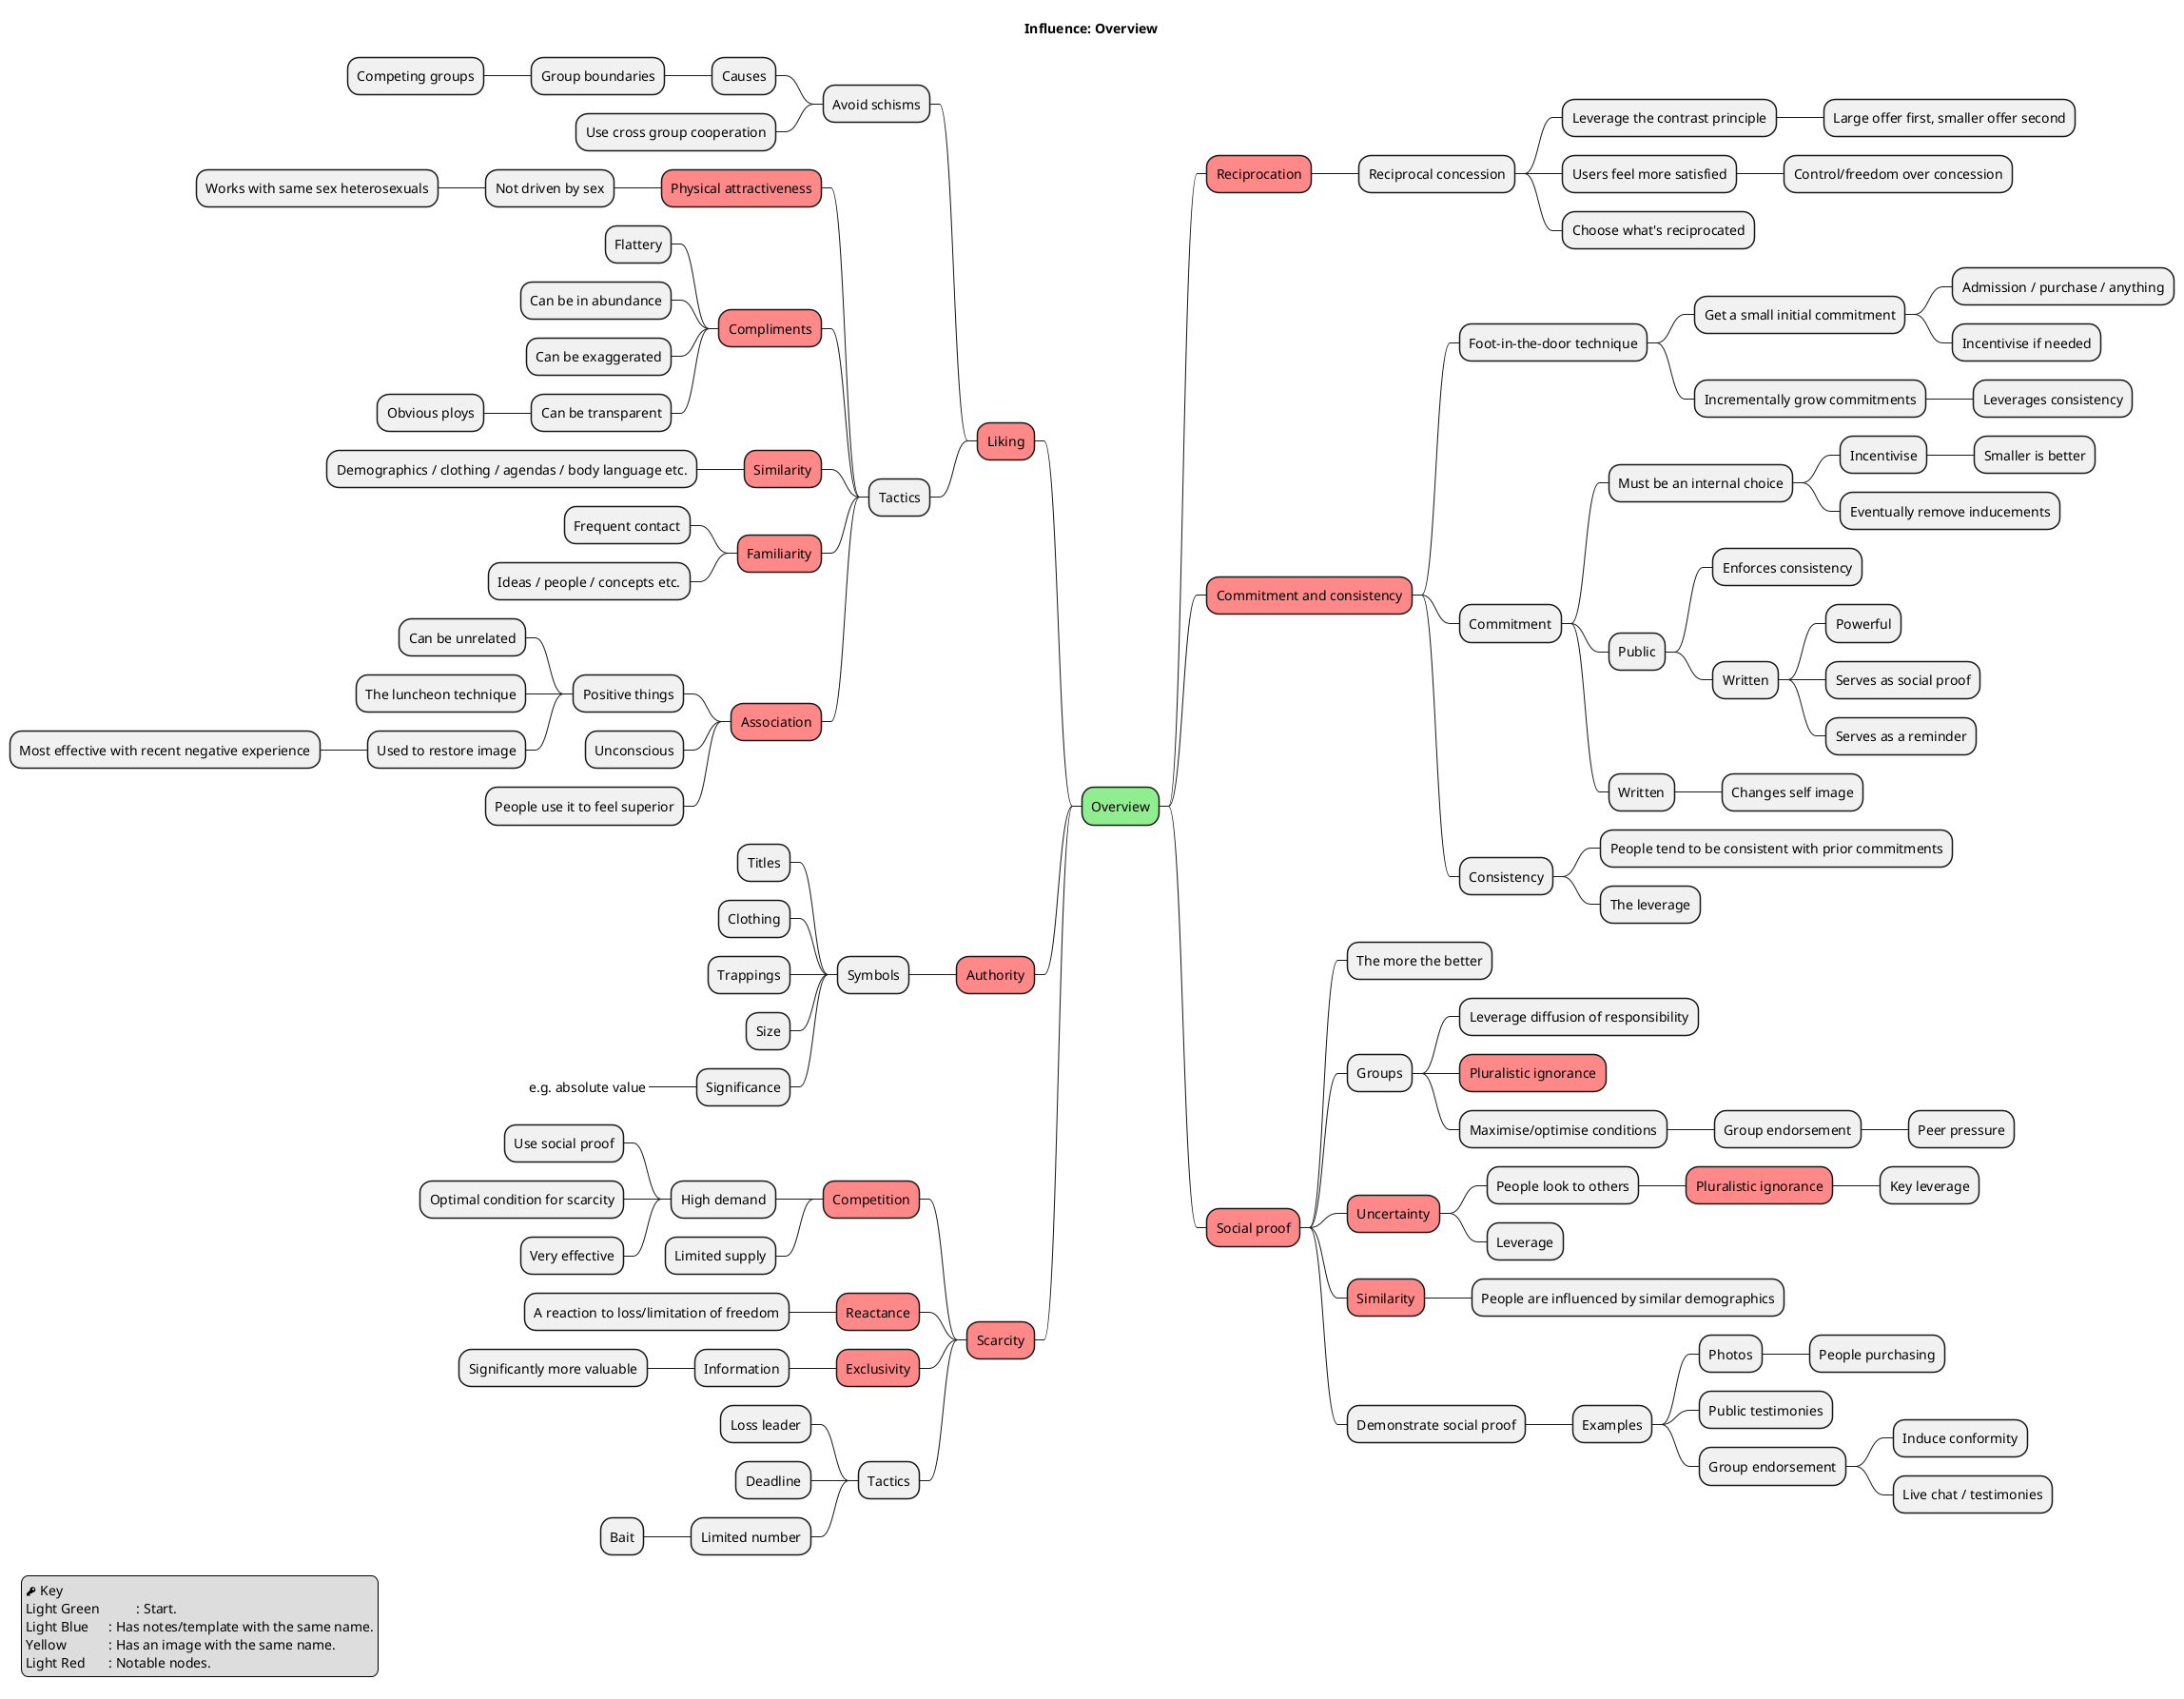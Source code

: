 @startmindmap
title Influence: Overview

legend left
  <&key> Key
  Light Green   \t: Start.
  Light Blue    \t: Has notes/template with the same name.
  Yellow        \t: Has an image with the same name.
  Light Red     \t: Notable nodes.
endlegend


*[#lightgreen] Overview

**[#F88] Reciprocation
*** Reciprocal concession
**** Leverage the contrast principle
***** Large offer first, smaller offer second
**** Users feel more satisfied
***** Control/freedom over concession
**** Choose what's reciprocated

**[#F88] Commitment and consistency
*** Foot-in-the-door technique
**** Get a small initial commitment
***** Admission / purchase / anything
***** Incentivise if needed
**** Incrementally grow commitments
***** Leverages consistency
*** Commitment
**** Must be an internal choice
***** Incentivise
****** Smaller is better
***** Eventually remove inducements
**** Public
***** Enforces consistency
***** Written
****** Powerful
****** Serves as social proof
****** Serves as a reminder
**** Written
***** Changes self image
*** Consistency
**** People tend to be consistent with prior commitments
**** The leverage

**[#F88] Social proof
*** The more the better
*** Groups
**** Leverage diffusion of responsibility
****[#F88] Pluralistic ignorance
**** Maximise/optimise conditions
***** Group endorsement
****** Peer pressure
***[#F88] Uncertainty
**** People look to others
*****[#F88] Pluralistic ignorance
****** Key leverage
**** Leverage
***[#F88] Similarity
**** People are influenced by similar demographics
*** Demonstrate social proof
**** Examples
***** Photos
****** People purchasing
***** Public testimonies
***** Group endorsement
****** Induce conformity
****** Live chat / testimonies

left side

**[#F88] Liking
*** Avoid schisms
**** Causes
***** Group boundaries
****** Competing groups
**** Use cross group cooperation
*** Tactics
****[#F88] Physical attractiveness
***** Not driven by sex
****** Works with same sex heterosexuals
****[#F88] Compliments
***** Flattery
***** Can be in abundance
***** Can be exaggerated
***** Can be transparent
****** Obvious ploys
****[#F88] Similarity
***** Demographics / clothing / agendas / body language etc.
****[#F88] Familiarity
***** Frequent contact
***** Ideas / people / concepts etc.
****[#F88] Association
***** Positive things
****** Can be unrelated
****** The luncheon technique
****** Used to restore image
******* Most effective with recent negative experience
***** Unconscious
***** People use it to feel superior
 
**[#F88] Authority
*** Symbols
**** Titles
**** Clothing
**** Trappings
**** Size
**** Significance
*****_ e.g. absolute value

**[#F88] Scarcity
***[#F88] Competition
**** High demand
***** Use social proof
***** Optimal condition for scarcity
***** Very effective
**** Limited supply
***[#F88] Reactance
**** A reaction to loss/limitation of freedom
***[#F88] Exclusivity
**** Information
***** Significantly more valuable
*** Tactics
**** Loss leader
**** Deadline
**** Limited number
***** Bait

@endmindmap
